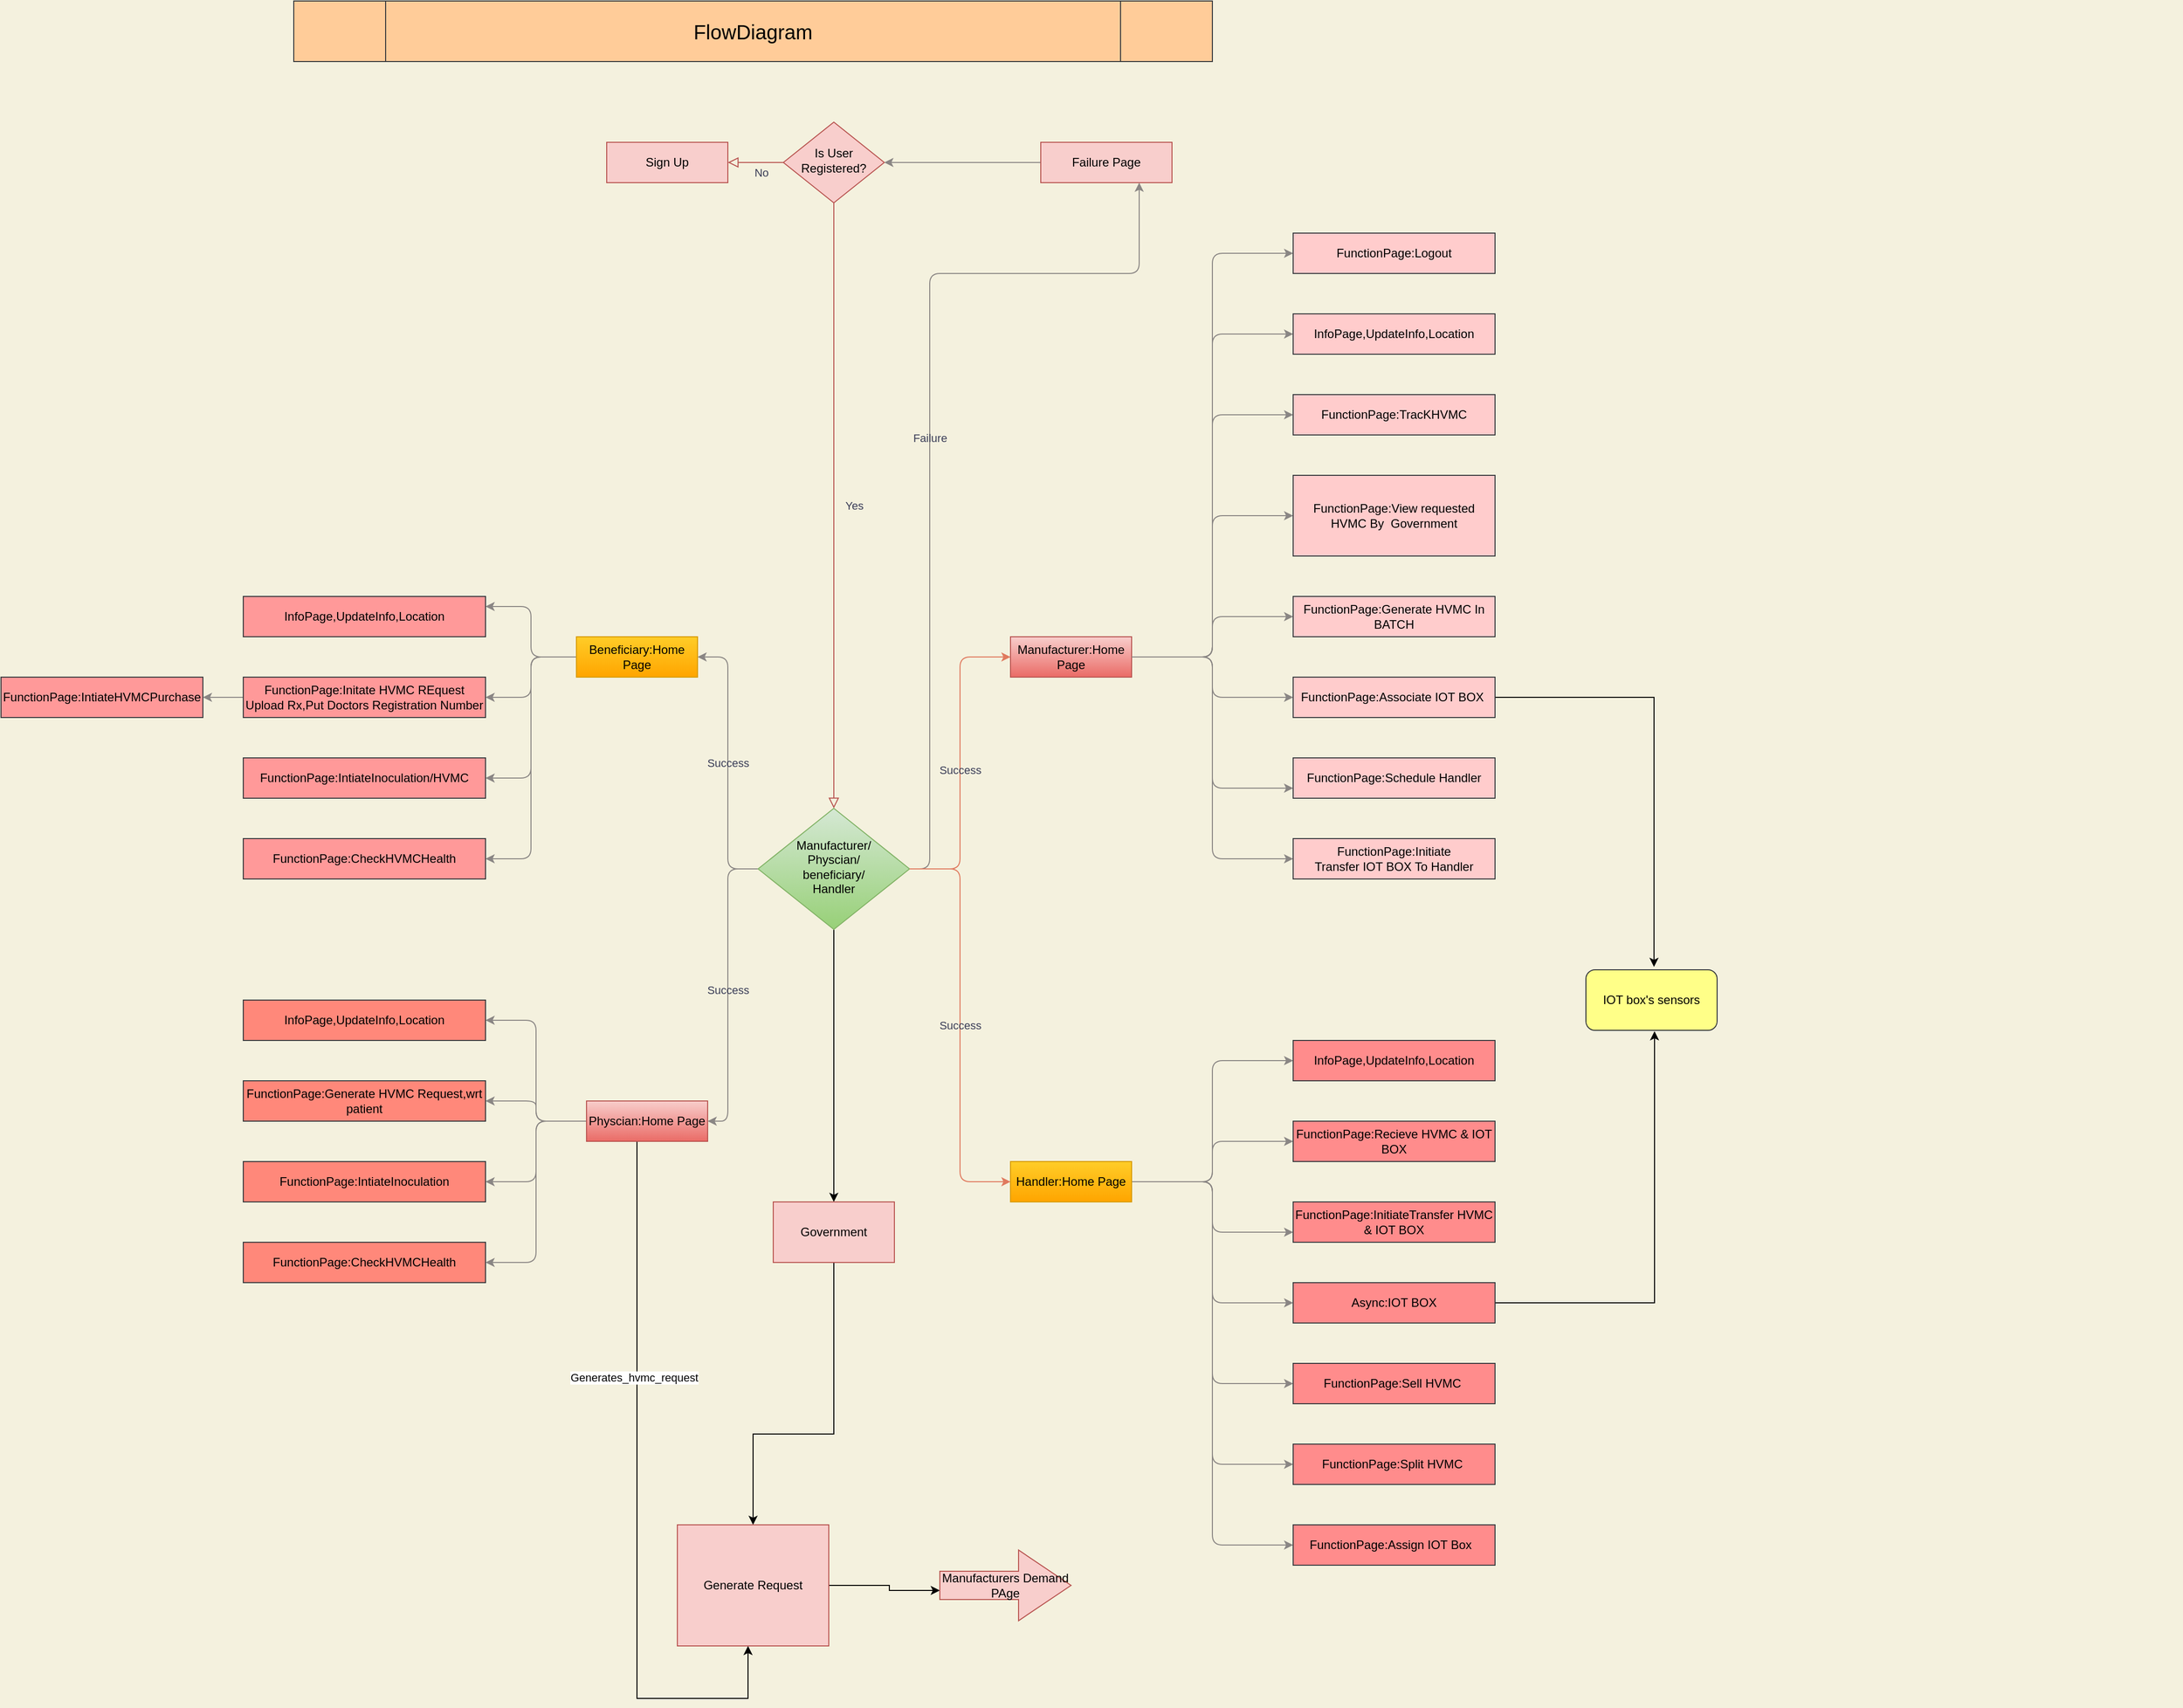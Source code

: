 <mxfile version="14.6.13" type="device"><diagram id="C5RBs43oDa-KdzZeNtuy" name="Page-1"><mxGraphModel dx="2730" dy="2063" grid="1" gridSize="10" guides="1" tooltips="1" connect="0" arrows="1" fold="1" page="0" pageScale="1" pageWidth="827" pageHeight="1169" background="#F4F1DE" math="0" shadow="0"><root><mxCell id="WIyWlLk6GJQsqaUBKTNV-0"/><mxCell id="WIyWlLk6GJQsqaUBKTNV-1" parent="WIyWlLk6GJQsqaUBKTNV-0"/><mxCell id="WIyWlLk6GJQsqaUBKTNV-3" value="Sign Up" style="whiteSpace=wrap;html=1;fontSize=12;glass=0;strokeWidth=1;shadow=0;fillColor=#f8cecc;strokeColor=#b85450;" parent="WIyWlLk6GJQsqaUBKTNV-1" vertex="1"><mxGeometry x="-120" y="-490" width="120" height="40" as="geometry"/></mxCell><mxCell id="qShaiX9H7SJKS5B7AedM-45" value="&lt;br&gt;Success&lt;br&gt;" style="edgeStyle=orthogonalEdgeStyle;curved=0;rounded=1;sketch=0;orthogonalLoop=1;jettySize=auto;html=1;entryX=0;entryY=0.5;entryDx=0;entryDy=0;shadow=0;fontColor=#393C56;strokeColor=#E07A5F;fillColor=#F2CC8F;textDirection=ltr;labelBackgroundColor=none;" parent="WIyWlLk6GJQsqaUBKTNV-1" source="WIyWlLk6GJQsqaUBKTNV-6" target="qShaiX9H7SJKS5B7AedM-28" edge="1"><mxGeometry relative="1" as="geometry"/></mxCell><mxCell id="qShaiX9H7SJKS5B7AedM-72" value="&lt;br&gt;Failure" style="edgeStyle=orthogonalEdgeStyle;curved=0;rounded=1;sketch=0;orthogonalLoop=1;jettySize=auto;html=1;entryX=0.75;entryY=1;entryDx=0;entryDy=0;shadow=0;labelBackgroundColor=none;fontColor=#393C56;strokeColor=#8A8684;fillColor=#F2CC8F;" parent="WIyWlLk6GJQsqaUBKTNV-1" source="WIyWlLk6GJQsqaUBKTNV-6" target="qShaiX9H7SJKS5B7AedM-15" edge="1"><mxGeometry relative="1" as="geometry"><Array as="points"><mxPoint x="200" y="230"/><mxPoint x="200" y="-360"/></Array></mxGeometry></mxCell><mxCell id="qShaiX9H7SJKS5B7AedM-82" value="Success" style="edgeStyle=orthogonalEdgeStyle;curved=0;rounded=1;sketch=0;orthogonalLoop=1;jettySize=auto;html=1;entryX=1;entryY=0.5;entryDx=0;entryDy=0;shadow=0;labelBackgroundColor=none;fontColor=#393C56;strokeColor=#8A8684;fillColor=#F2CC8F;" parent="WIyWlLk6GJQsqaUBKTNV-1" source="WIyWlLk6GJQsqaUBKTNV-6" target="qShaiX9H7SJKS5B7AedM-30" edge="1"><mxGeometry relative="1" as="geometry"/></mxCell><mxCell id="qShaiX9H7SJKS5B7AedM-97" value="Success" style="edgeStyle=orthogonalEdgeStyle;curved=0;rounded=1;sketch=0;orthogonalLoop=1;jettySize=auto;html=1;entryX=1;entryY=0.5;entryDx=0;entryDy=0;shadow=0;labelBackgroundColor=none;fontColor=#393C56;strokeColor=#8A8684;fillColor=#F2CC8F;" parent="WIyWlLk6GJQsqaUBKTNV-1" source="WIyWlLk6GJQsqaUBKTNV-6" target="qShaiX9H7SJKS5B7AedM-24" edge="1"><mxGeometry relative="1" as="geometry"><Array as="points"><mxPoint y="230"/><mxPoint y="480"/></Array></mxGeometry></mxCell><mxCell id="UZGNvgP3qXLMShKBamGW-0" style="edgeStyle=orthogonalEdgeStyle;rounded=0;orthogonalLoop=1;jettySize=auto;html=1;" parent="WIyWlLk6GJQsqaUBKTNV-1" source="WIyWlLk6GJQsqaUBKTNV-6" target="i3B6ShPSxsujn0YPpAcm-0" edge="1"><mxGeometry relative="1" as="geometry"/></mxCell><mxCell id="WIyWlLk6GJQsqaUBKTNV-6" value="Manufacturer/&lt;br&gt;Physcian/&lt;br&gt;beneficiary/&lt;br&gt;Handler" style="rhombus;whiteSpace=wrap;html=1;shadow=0;fontFamily=Helvetica;fontSize=12;align=center;strokeWidth=1;spacing=6;spacingTop=-4;fillColor=#d5e8d4;strokeColor=#82b366;gradientColor=#97d077;" parent="WIyWlLk6GJQsqaUBKTNV-1" vertex="1"><mxGeometry x="30" y="170" width="150" height="120" as="geometry"/></mxCell><mxCell id="qShaiX9H7SJKS5B7AedM-0" value="Is User Registered?" style="rhombus;whiteSpace=wrap;html=1;shadow=0;fontFamily=Helvetica;fontSize=12;align=center;strokeWidth=1;spacing=6;spacingTop=-4;fillColor=#f8cecc;strokeColor=#b85450;" parent="WIyWlLk6GJQsqaUBKTNV-1" vertex="1"><mxGeometry x="55" y="-510" width="100" height="80" as="geometry"/></mxCell><mxCell id="qShaiX9H7SJKS5B7AedM-7" value="No" style="edgeStyle=orthogonalEdgeStyle;html=1;jettySize=auto;orthogonalLoop=1;fontSize=11;endArrow=block;endFill=0;endSize=8;strokeWidth=1;shadow=0;labelBackgroundColor=none;exitX=0;exitY=0.5;exitDx=0;exitDy=0;strokeColor=#b85450;fontColor=#393C56;fillColor=#f8cecc;" parent="WIyWlLk6GJQsqaUBKTNV-1" source="qShaiX9H7SJKS5B7AedM-0" target="WIyWlLk6GJQsqaUBKTNV-3" edge="1"><mxGeometry x="-0.2" y="10" relative="1" as="geometry"><mxPoint as="offset"/><mxPoint x="280" y="220" as="sourcePoint"/><mxPoint x="70" y="30" as="targetPoint"/></mxGeometry></mxCell><mxCell id="qShaiX9H7SJKS5B7AedM-8" value="Yes" style="html=1;jettySize=auto;orthogonalLoop=1;fontSize=11;endArrow=block;endFill=0;endSize=8;strokeWidth=1;shadow=0;labelBackgroundColor=none;edgeStyle=orthogonalEdgeStyle;exitX=0.5;exitY=1;exitDx=0;exitDy=0;entryX=0.5;entryY=0;entryDx=0;entryDy=0;strokeColor=#b85450;fontColor=#393C56;fillColor=#f8cecc;" parent="WIyWlLk6GJQsqaUBKTNV-1" source="qShaiX9H7SJKS5B7AedM-0" target="WIyWlLk6GJQsqaUBKTNV-6" edge="1"><mxGeometry y="20" relative="1" as="geometry"><mxPoint as="offset"/><mxPoint x="230" y="260" as="sourcePoint"/><mxPoint x="230" y="300" as="targetPoint"/></mxGeometry></mxCell><mxCell id="qShaiX9H7SJKS5B7AedM-81" style="edgeStyle=orthogonalEdgeStyle;curved=0;rounded=1;sketch=0;orthogonalLoop=1;jettySize=auto;html=1;entryX=1;entryY=0.5;entryDx=0;entryDy=0;shadow=0;labelBackgroundColor=none;fontColor=#393C56;strokeColor=#8A8684;fillColor=#F2CC8F;" parent="WIyWlLk6GJQsqaUBKTNV-1" source="qShaiX9H7SJKS5B7AedM-15" target="qShaiX9H7SJKS5B7AedM-0" edge="1"><mxGeometry relative="1" as="geometry"/></mxCell><mxCell id="qShaiX9H7SJKS5B7AedM-15" value="Failure Page" style="whiteSpace=wrap;html=1;fontSize=12;glass=0;strokeWidth=1;shadow=0;fillColor=#f8cecc;strokeColor=#b85450;" parent="WIyWlLk6GJQsqaUBKTNV-1" vertex="1"><mxGeometry x="310" y="-490" width="130" height="40" as="geometry"/></mxCell><mxCell id="qShaiX9H7SJKS5B7AedM-102" style="edgeStyle=orthogonalEdgeStyle;curved=0;rounded=1;sketch=0;orthogonalLoop=1;jettySize=auto;html=1;entryX=1;entryY=0.5;entryDx=0;entryDy=0;shadow=0;labelBackgroundColor=none;fontColor=#393C56;strokeColor=#8A8684;fillColor=#F2CC8F;" parent="WIyWlLk6GJQsqaUBKTNV-1" source="qShaiX9H7SJKS5B7AedM-24" target="qShaiX9H7SJKS5B7AedM-99" edge="1"><mxGeometry relative="1" as="geometry"/></mxCell><mxCell id="qShaiX9H7SJKS5B7AedM-104" style="edgeStyle=orthogonalEdgeStyle;curved=0;rounded=1;sketch=0;orthogonalLoop=1;jettySize=auto;html=1;entryX=1;entryY=0.5;entryDx=0;entryDy=0;shadow=0;labelBackgroundColor=none;fontColor=#393C56;strokeColor=#8A8684;fillColor=#F2CC8F;" parent="WIyWlLk6GJQsqaUBKTNV-1" source="qShaiX9H7SJKS5B7AedM-24" target="qShaiX9H7SJKS5B7AedM-101" edge="1"><mxGeometry relative="1" as="geometry"/></mxCell><mxCell id="qShaiX9H7SJKS5B7AedM-105" style="edgeStyle=orthogonalEdgeStyle;curved=0;rounded=1;sketch=0;orthogonalLoop=1;jettySize=auto;html=1;entryX=1;entryY=0.5;entryDx=0;entryDy=0;shadow=0;labelBackgroundColor=none;fontColor=#393C56;strokeColor=#8A8684;fillColor=#F2CC8F;" parent="WIyWlLk6GJQsqaUBKTNV-1" source="qShaiX9H7SJKS5B7AedM-24" target="qShaiX9H7SJKS5B7AedM-100" edge="1"><mxGeometry relative="1" as="geometry"/></mxCell><mxCell id="qShaiX9H7SJKS5B7AedM-107" style="edgeStyle=orthogonalEdgeStyle;curved=0;rounded=1;sketch=0;orthogonalLoop=1;jettySize=auto;html=1;shadow=0;labelBackgroundColor=none;fontColor=#393C56;strokeColor=#8A8684;fillColor=#F2CC8F;" parent="WIyWlLk6GJQsqaUBKTNV-1" source="qShaiX9H7SJKS5B7AedM-24" edge="1"><mxGeometry relative="1" as="geometry"><mxPoint x="-240" y="540" as="targetPoint"/><Array as="points"><mxPoint x="-190" y="480"/><mxPoint x="-190" y="540"/></Array></mxGeometry></mxCell><mxCell id="jH6ZzXj6A2cgtM_T9cfB-0" style="edgeStyle=orthogonalEdgeStyle;rounded=0;orthogonalLoop=1;jettySize=auto;html=1;" edge="1" parent="WIyWlLk6GJQsqaUBKTNV-1" source="qShaiX9H7SJKS5B7AedM-24"><mxGeometry relative="1" as="geometry"><mxPoint x="20" y="1000" as="targetPoint"/><Array as="points"><mxPoint x="-90" y="1052"/></Array></mxGeometry></mxCell><mxCell id="jH6ZzXj6A2cgtM_T9cfB-1" value="Generates_hvmc_request" style="edgeLabel;html=1;align=center;verticalAlign=middle;resizable=0;points=[];" vertex="1" connectable="0" parent="jH6ZzXj6A2cgtM_T9cfB-0"><mxGeometry x="-0.349" y="-3" relative="1" as="geometry"><mxPoint y="1" as="offset"/></mxGeometry></mxCell><mxCell id="qShaiX9H7SJKS5B7AedM-24" value="Physcian:Home Page" style="whiteSpace=wrap;html=1;fontSize=12;glass=0;strokeWidth=1;shadow=0;gradientColor=#ea6b66;strokeColor=#b85450;fillColor=#f8cecc;" parent="WIyWlLk6GJQsqaUBKTNV-1" vertex="1"><mxGeometry x="-140" y="460" width="120" height="40" as="geometry"/></mxCell><mxCell id="qShaiX9H7SJKS5B7AedM-39" style="edgeStyle=orthogonalEdgeStyle;curved=0;rounded=1;sketch=0;orthogonalLoop=1;jettySize=auto;html=1;entryX=0;entryY=0.5;entryDx=0;entryDy=0;shadow=0;fontColor=#393C56;fillColor=#F2CC8F;strokeColor=#8A8684;" parent="WIyWlLk6GJQsqaUBKTNV-1" source="qShaiX9H7SJKS5B7AedM-28" target="qShaiX9H7SJKS5B7AedM-31" edge="1"><mxGeometry relative="1" as="geometry"/></mxCell><mxCell id="qShaiX9H7SJKS5B7AedM-41" style="edgeStyle=orthogonalEdgeStyle;curved=0;rounded=1;sketch=0;orthogonalLoop=1;jettySize=auto;html=1;entryX=0;entryY=0.5;entryDx=0;entryDy=0;shadow=0;fontColor=#393C56;fillColor=#F2CC8F;strokeColor=#8A8684;" parent="WIyWlLk6GJQsqaUBKTNV-1" source="qShaiX9H7SJKS5B7AedM-28" target="qShaiX9H7SJKS5B7AedM-34" edge="1"><mxGeometry relative="1" as="geometry"/></mxCell><mxCell id="qShaiX9H7SJKS5B7AedM-42" style="edgeStyle=orthogonalEdgeStyle;curved=0;rounded=1;sketch=0;orthogonalLoop=1;jettySize=auto;html=1;entryX=0;entryY=0.5;entryDx=0;entryDy=0;shadow=0;fontColor=#393C56;fillColor=#F2CC8F;strokeColor=#8A8684;" parent="WIyWlLk6GJQsqaUBKTNV-1" source="qShaiX9H7SJKS5B7AedM-28" target="qShaiX9H7SJKS5B7AedM-33" edge="1"><mxGeometry relative="1" as="geometry"/></mxCell><mxCell id="qShaiX9H7SJKS5B7AedM-43" style="edgeStyle=orthogonalEdgeStyle;curved=0;rounded=1;sketch=0;orthogonalLoop=1;jettySize=auto;html=1;entryX=0;entryY=0.75;entryDx=0;entryDy=0;shadow=0;fontColor=#393C56;fillColor=#F2CC8F;strokeColor=#8A8684;" parent="WIyWlLk6GJQsqaUBKTNV-1" source="qShaiX9H7SJKS5B7AedM-28" target="qShaiX9H7SJKS5B7AedM-38" edge="1"><mxGeometry relative="1" as="geometry"/></mxCell><mxCell id="qShaiX9H7SJKS5B7AedM-44" style="edgeStyle=orthogonalEdgeStyle;curved=0;rounded=1;sketch=0;orthogonalLoop=1;jettySize=auto;html=1;entryX=0;entryY=0.5;entryDx=0;entryDy=0;shadow=0;fontColor=#393C56;fillColor=#F2CC8F;strokeColor=#8A8684;" parent="WIyWlLk6GJQsqaUBKTNV-1" source="qShaiX9H7SJKS5B7AedM-28" target="qShaiX9H7SJKS5B7AedM-32" edge="1"><mxGeometry relative="1" as="geometry"/></mxCell><mxCell id="qShaiX9H7SJKS5B7AedM-58" style="edgeStyle=orthogonalEdgeStyle;curved=0;rounded=1;sketch=0;orthogonalLoop=1;jettySize=auto;html=1;entryX=0;entryY=0.5;entryDx=0;entryDy=0;shadow=0;labelBackgroundColor=none;fontColor=#393C56;strokeColor=#8A8684;fillColor=#F2CC8F;" parent="WIyWlLk6GJQsqaUBKTNV-1" source="qShaiX9H7SJKS5B7AedM-28" target="qShaiX9H7SJKS5B7AedM-47" edge="1"><mxGeometry relative="1" as="geometry"/></mxCell><mxCell id="qShaiX9H7SJKS5B7AedM-96" style="edgeStyle=orthogonalEdgeStyle;curved=0;rounded=1;sketch=0;orthogonalLoop=1;jettySize=auto;html=1;entryX=0;entryY=0.5;entryDx=0;entryDy=0;shadow=0;labelBackgroundColor=none;fontColor=#393C56;strokeColor=#8A8684;fillColor=#F2CC8F;" parent="WIyWlLk6GJQsqaUBKTNV-1" source="qShaiX9H7SJKS5B7AedM-28" target="qShaiX9H7SJKS5B7AedM-95" edge="1"><mxGeometry relative="1" as="geometry"/></mxCell><mxCell id="qShaiX9H7SJKS5B7AedM-28" value="Manufacturer:Home Page" style="whiteSpace=wrap;html=1;fontSize=12;glass=0;strokeWidth=1;shadow=0;fillColor=#f8cecc;strokeColor=#b85450;gradientColor=#ea6b66;" parent="WIyWlLk6GJQsqaUBKTNV-1" vertex="1"><mxGeometry x="280" width="120" height="40" as="geometry"/></mxCell><mxCell id="qShaiX9H7SJKS5B7AedM-61" style="edgeStyle=orthogonalEdgeStyle;curved=0;rounded=1;sketch=0;orthogonalLoop=1;jettySize=auto;html=1;entryX=0;entryY=0.5;entryDx=0;entryDy=0;shadow=0;labelBackgroundColor=none;fontColor=#393C56;strokeColor=#8A8684;fillColor=#F2CC8F;" parent="WIyWlLk6GJQsqaUBKTNV-1" source="qShaiX9H7SJKS5B7AedM-29" target="qShaiX9H7SJKS5B7AedM-49" edge="1"><mxGeometry relative="1" as="geometry"/></mxCell><mxCell id="qShaiX9H7SJKS5B7AedM-62" style="edgeStyle=orthogonalEdgeStyle;curved=0;rounded=1;sketch=0;orthogonalLoop=1;jettySize=auto;html=1;entryX=0;entryY=0.5;entryDx=0;entryDy=0;shadow=0;labelBackgroundColor=none;fontColor=#393C56;strokeColor=#8A8684;fillColor=#F2CC8F;" parent="WIyWlLk6GJQsqaUBKTNV-1" source="qShaiX9H7SJKS5B7AedM-29" target="qShaiX9H7SJKS5B7AedM-55" edge="1"><mxGeometry relative="1" as="geometry"/></mxCell><mxCell id="qShaiX9H7SJKS5B7AedM-63" style="edgeStyle=orthogonalEdgeStyle;curved=0;rounded=1;sketch=0;orthogonalLoop=1;jettySize=auto;html=1;entryX=0;entryY=0.75;entryDx=0;entryDy=0;shadow=0;labelBackgroundColor=none;fontColor=#393C56;strokeColor=#8A8684;fillColor=#F2CC8F;" parent="WIyWlLk6GJQsqaUBKTNV-1" source="qShaiX9H7SJKS5B7AedM-29" target="qShaiX9H7SJKS5B7AedM-56" edge="1"><mxGeometry relative="1" as="geometry"/></mxCell><mxCell id="qShaiX9H7SJKS5B7AedM-64" style="edgeStyle=orthogonalEdgeStyle;curved=0;rounded=1;sketch=0;orthogonalLoop=1;jettySize=auto;html=1;entryX=0;entryY=0.5;entryDx=0;entryDy=0;shadow=0;labelBackgroundColor=none;fontColor=#393C56;strokeColor=#8A8684;fillColor=#F2CC8F;" parent="WIyWlLk6GJQsqaUBKTNV-1" source="qShaiX9H7SJKS5B7AedM-29" target="qShaiX9H7SJKS5B7AedM-54" edge="1"><mxGeometry relative="1" as="geometry"/></mxCell><mxCell id="qShaiX9H7SJKS5B7AedM-67" style="edgeStyle=orthogonalEdgeStyle;curved=0;rounded=1;sketch=0;orthogonalLoop=1;jettySize=auto;html=1;entryX=0;entryY=0.5;entryDx=0;entryDy=0;shadow=0;labelBackgroundColor=none;fontColor=#393C56;strokeColor=#8A8684;fillColor=#F2CC8F;" parent="WIyWlLk6GJQsqaUBKTNV-1" source="qShaiX9H7SJKS5B7AedM-29" target="qShaiX9H7SJKS5B7AedM-66" edge="1"><mxGeometry relative="1" as="geometry"/></mxCell><mxCell id="qShaiX9H7SJKS5B7AedM-70" style="edgeStyle=orthogonalEdgeStyle;curved=0;rounded=1;sketch=0;orthogonalLoop=1;jettySize=auto;html=1;entryX=0;entryY=0.5;entryDx=0;entryDy=0;shadow=0;labelBackgroundColor=none;fontColor=#393C56;strokeColor=#8A8684;fillColor=#F2CC8F;" parent="WIyWlLk6GJQsqaUBKTNV-1" source="qShaiX9H7SJKS5B7AedM-29" target="qShaiX9H7SJKS5B7AedM-68" edge="1"><mxGeometry relative="1" as="geometry"/></mxCell><mxCell id="qShaiX9H7SJKS5B7AedM-71" style="edgeStyle=orthogonalEdgeStyle;curved=0;rounded=1;sketch=0;orthogonalLoop=1;jettySize=auto;html=1;entryX=0;entryY=0.5;entryDx=0;entryDy=0;shadow=0;labelBackgroundColor=none;fontColor=#393C56;strokeColor=#8A8684;fillColor=#F2CC8F;" parent="WIyWlLk6GJQsqaUBKTNV-1" source="qShaiX9H7SJKS5B7AedM-29" target="qShaiX9H7SJKS5B7AedM-69" edge="1"><mxGeometry relative="1" as="geometry"/></mxCell><mxCell id="qShaiX9H7SJKS5B7AedM-29" value="Handler:Home Page" style="whiteSpace=wrap;html=1;fontSize=12;glass=0;strokeWidth=1;shadow=0;fillColor=#ffcd28;strokeColor=#d79b00;gradientColor=#ffa500;" parent="WIyWlLk6GJQsqaUBKTNV-1" vertex="1"><mxGeometry x="280" y="520" width="120" height="40" as="geometry"/></mxCell><mxCell id="qShaiX9H7SJKS5B7AedM-87" style="edgeStyle=orthogonalEdgeStyle;curved=0;rounded=1;sketch=0;orthogonalLoop=1;jettySize=auto;html=1;entryX=1;entryY=0.25;entryDx=0;entryDy=0;shadow=0;labelBackgroundColor=none;fontColor=#393C56;strokeColor=#8A8684;fillColor=#F2CC8F;" parent="WIyWlLk6GJQsqaUBKTNV-1" source="qShaiX9H7SJKS5B7AedM-30" target="qShaiX9H7SJKS5B7AedM-36" edge="1"><mxGeometry relative="1" as="geometry"/></mxCell><mxCell id="qShaiX9H7SJKS5B7AedM-88" style="edgeStyle=orthogonalEdgeStyle;curved=0;rounded=1;sketch=0;orthogonalLoop=1;jettySize=auto;html=1;entryX=1;entryY=0.5;entryDx=0;entryDy=0;shadow=0;labelBackgroundColor=none;fontColor=#393C56;strokeColor=#8A8684;fillColor=#F2CC8F;" parent="WIyWlLk6GJQsqaUBKTNV-1" source="qShaiX9H7SJKS5B7AedM-30" target="qShaiX9H7SJKS5B7AedM-84" edge="1"><mxGeometry relative="1" as="geometry"/></mxCell><mxCell id="qShaiX9H7SJKS5B7AedM-92" style="edgeStyle=orthogonalEdgeStyle;curved=0;rounded=1;sketch=0;orthogonalLoop=1;jettySize=auto;html=1;entryX=1;entryY=0.5;entryDx=0;entryDy=0;shadow=0;labelBackgroundColor=none;fontColor=#393C56;strokeColor=#8A8684;fillColor=#F2CC8F;" parent="WIyWlLk6GJQsqaUBKTNV-1" source="qShaiX9H7SJKS5B7AedM-30" target="qShaiX9H7SJKS5B7AedM-91" edge="1"><mxGeometry relative="1" as="geometry"/></mxCell><mxCell id="qShaiX9H7SJKS5B7AedM-94" style="edgeStyle=orthogonalEdgeStyle;curved=0;rounded=1;sketch=0;orthogonalLoop=1;jettySize=auto;html=1;entryX=1;entryY=0.5;entryDx=0;entryDy=0;shadow=0;labelBackgroundColor=none;fontColor=#393C56;strokeColor=#8A8684;fillColor=#F2CC8F;" parent="WIyWlLk6GJQsqaUBKTNV-1" source="qShaiX9H7SJKS5B7AedM-30" target="qShaiX9H7SJKS5B7AedM-93" edge="1"><mxGeometry relative="1" as="geometry"/></mxCell><mxCell id="qShaiX9H7SJKS5B7AedM-30" value="Beneficiary:Home Page" style="whiteSpace=wrap;html=1;fontSize=12;glass=0;strokeWidth=1;shadow=0;fillColor=#ffcd28;strokeColor=#d79b00;gradientColor=#ffa500;" parent="WIyWlLk6GJQsqaUBKTNV-1" vertex="1"><mxGeometry x="-150" width="120" height="40" as="geometry"/></mxCell><mxCell id="qShaiX9H7SJKS5B7AedM-31" value="InfoPage,UpdateInfo,Location" style="whiteSpace=wrap;html=1;fontSize=12;glass=0;strokeWidth=1;shadow=0;fillColor=#ffcccc;strokeColor=#36393d;" parent="WIyWlLk6GJQsqaUBKTNV-1" vertex="1"><mxGeometry x="560" y="-320" width="200" height="40" as="geometry"/></mxCell><mxCell id="qShaiX9H7SJKS5B7AedM-32" value="FunctionPage:Initiate&lt;br&gt;Transfer IOT BOX To Handler" style="whiteSpace=wrap;html=1;fontSize=12;glass=0;strokeWidth=1;shadow=0;fillColor=#ffcccc;strokeColor=#36393d;" parent="WIyWlLk6GJQsqaUBKTNV-1" vertex="1"><mxGeometry x="560" y="200" width="200" height="40" as="geometry"/></mxCell><mxCell id="jH6ZzXj6A2cgtM_T9cfB-4" style="edgeStyle=orthogonalEdgeStyle;rounded=0;orthogonalLoop=1;jettySize=auto;html=1;entryX=0.519;entryY=-0.048;entryDx=0;entryDy=0;entryPerimeter=0;" edge="1" parent="WIyWlLk6GJQsqaUBKTNV-1" source="qShaiX9H7SJKS5B7AedM-33" target="jH6ZzXj6A2cgtM_T9cfB-6"><mxGeometry relative="1" as="geometry"><mxPoint x="1160" y="290" as="targetPoint"/></mxGeometry></mxCell><mxCell id="qShaiX9H7SJKS5B7AedM-33" value="FunctionPage:Associate IOT BOX&amp;nbsp;" style="whiteSpace=wrap;html=1;fontSize=12;glass=0;strokeWidth=1;shadow=0;fillColor=#ffcccc;strokeColor=#36393d;" parent="WIyWlLk6GJQsqaUBKTNV-1" vertex="1"><mxGeometry x="560" y="40" width="200" height="40" as="geometry"/></mxCell><mxCell id="qShaiX9H7SJKS5B7AedM-34" value="FunctionPage:Generate HVMC In BATCH" style="whiteSpace=wrap;html=1;fontSize=12;glass=0;strokeWidth=1;shadow=0;fillColor=#ffcccc;strokeColor=#36393d;" parent="WIyWlLk6GJQsqaUBKTNV-1" vertex="1"><mxGeometry x="560" y="-40" width="200" height="40" as="geometry"/></mxCell><mxCell id="qShaiX9H7SJKS5B7AedM-40" style="edgeStyle=orthogonalEdgeStyle;curved=0;rounded=1;sketch=0;orthogonalLoop=1;jettySize=auto;html=1;shadow=0;fontColor=#393C56;fillColor=#F2CC8F;exitX=1;exitY=0.5;exitDx=0;exitDy=0;entryX=0;entryY=0.5;entryDx=0;entryDy=0;strokeColor=#8A8684;" parent="WIyWlLk6GJQsqaUBKTNV-1" source="qShaiX9H7SJKS5B7AedM-28" target="qShaiX9H7SJKS5B7AedM-35" edge="1"><mxGeometry relative="1" as="geometry"><mxPoint x="410" y="20" as="targetPoint"/><Array as="points"><mxPoint x="480" y="20"/><mxPoint x="480" y="-120"/></Array></mxGeometry></mxCell><mxCell id="qShaiX9H7SJKS5B7AedM-35" value="FunctionPage:View requested HVMC By&amp;nbsp; Government" style="whiteSpace=wrap;html=1;fontSize=12;glass=0;strokeWidth=1;shadow=0;fillColor=#ffcccc;strokeColor=#36393d;" parent="WIyWlLk6GJQsqaUBKTNV-1" vertex="1"><mxGeometry x="560" y="-160" width="200" height="80" as="geometry"/></mxCell><mxCell id="qShaiX9H7SJKS5B7AedM-36" value="&lt;span&gt;InfoPage,UpdateInfo,Location&lt;/span&gt;" style="whiteSpace=wrap;html=1;fontSize=12;glass=0;strokeWidth=1;shadow=0;strokeColor=#36393d;fillColor=#FF9999;" parent="WIyWlLk6GJQsqaUBKTNV-1" vertex="1"><mxGeometry x="-480" y="-40" width="240" height="40" as="geometry"/></mxCell><mxCell id="qShaiX9H7SJKS5B7AedM-38" value="FunctionPage:Schedule Handler" style="whiteSpace=wrap;html=1;fontSize=12;glass=0;strokeWidth=1;shadow=0;fillColor=#ffcccc;strokeColor=#36393d;" parent="WIyWlLk6GJQsqaUBKTNV-1" vertex="1"><mxGeometry x="560" y="120" width="200" height="40" as="geometry"/></mxCell><mxCell id="qShaiX9H7SJKS5B7AedM-47" value="FunctionPage:Logout" style="whiteSpace=wrap;html=1;fontSize=12;glass=0;strokeWidth=1;shadow=0;fillColor=#ffcccc;strokeColor=#36393d;" parent="WIyWlLk6GJQsqaUBKTNV-1" vertex="1"><mxGeometry x="560" y="-400" width="200" height="40" as="geometry"/></mxCell><mxCell id="qShaiX9H7SJKS5B7AedM-49" value="InfoPage,UpdateInfo,Location" style="whiteSpace=wrap;html=1;fontSize=12;glass=0;strokeWidth=1;shadow=0;strokeColor=#36393d;fillColor=#FF8C8C;" parent="WIyWlLk6GJQsqaUBKTNV-1" vertex="1"><mxGeometry x="560" y="400" width="200" height="40" as="geometry"/></mxCell><mxCell id="jH6ZzXj6A2cgtM_T9cfB-5" style="edgeStyle=orthogonalEdgeStyle;rounded=0;orthogonalLoop=1;jettySize=auto;html=1;entryX=0.523;entryY=1.015;entryDx=0;entryDy=0;entryPerimeter=0;" edge="1" parent="WIyWlLk6GJQsqaUBKTNV-1" source="qShaiX9H7SJKS5B7AedM-54" target="jH6ZzXj6A2cgtM_T9cfB-6"><mxGeometry relative="1" as="geometry"><mxPoint x="1160" y="370" as="targetPoint"/></mxGeometry></mxCell><mxCell id="qShaiX9H7SJKS5B7AedM-54" value="Async:IOT BOX" style="whiteSpace=wrap;html=1;fontSize=12;glass=0;strokeWidth=1;shadow=0;strokeColor=#36393d;fillColor=#FF8C8C;" parent="WIyWlLk6GJQsqaUBKTNV-1" vertex="1"><mxGeometry x="560" y="640" width="200" height="40" as="geometry"/></mxCell><mxCell id="qShaiX9H7SJKS5B7AedM-55" value="FunctionPage:Recieve HVMC &amp;amp; IOT BOX" style="whiteSpace=wrap;html=1;fontSize=12;glass=0;strokeWidth=1;shadow=0;strokeColor=#36393d;fillColor=#FF8C8C;" parent="WIyWlLk6GJQsqaUBKTNV-1" vertex="1"><mxGeometry x="560" y="480" width="200" height="40" as="geometry"/></mxCell><mxCell id="qShaiX9H7SJKS5B7AedM-56" value="FunctionPage:InitiateTransfer HVMC &amp;amp; IOT BOX" style="whiteSpace=wrap;html=1;fontSize=12;glass=0;strokeWidth=1;shadow=0;strokeColor=#36393d;fillColor=#FF8C8C;" parent="WIyWlLk6GJQsqaUBKTNV-1" vertex="1"><mxGeometry x="560" y="560" width="200" height="40" as="geometry"/></mxCell><mxCell id="qShaiX9H7SJKS5B7AedM-57" style="edgeStyle=orthogonalEdgeStyle;curved=0;rounded=1;sketch=0;orthogonalLoop=1;jettySize=auto;html=1;exitX=0.5;exitY=1;exitDx=0;exitDy=0;shadow=0;labelBackgroundColor=none;fontColor=#393C56;strokeColor=#8A8684;fillColor=#F2CC8F;" parent="WIyWlLk6GJQsqaUBKTNV-1" source="qShaiX9H7SJKS5B7AedM-56" target="qShaiX9H7SJKS5B7AedM-56" edge="1"><mxGeometry relative="1" as="geometry"/></mxCell><mxCell id="qShaiX9H7SJKS5B7AedM-65" value="Success" style="edgeStyle=orthogonalEdgeStyle;curved=0;rounded=1;sketch=0;orthogonalLoop=1;jettySize=auto;html=1;shadow=0;fontColor=#393C56;strokeColor=#E07A5F;fillColor=#F2CC8F;textDirection=ltr;labelBackgroundColor=none;entryX=0;entryY=0.5;entryDx=0;entryDy=0;exitX=1;exitY=0.5;exitDx=0;exitDy=0;" parent="WIyWlLk6GJQsqaUBKTNV-1" source="WIyWlLk6GJQsqaUBKTNV-6" target="qShaiX9H7SJKS5B7AedM-29" edge="1"><mxGeometry relative="1" as="geometry"><mxPoint x="189.973" y="239.978" as="sourcePoint"/><mxPoint x="340" y="380" as="targetPoint"/></mxGeometry></mxCell><mxCell id="qShaiX9H7SJKS5B7AedM-66" value="FunctionPage:Sell HVMC&amp;nbsp;" style="whiteSpace=wrap;html=1;fontSize=12;glass=0;strokeWidth=1;shadow=0;strokeColor=#36393d;fillColor=#FF8C8C;" parent="WIyWlLk6GJQsqaUBKTNV-1" vertex="1"><mxGeometry x="560" y="720" width="200" height="40" as="geometry"/></mxCell><mxCell id="qShaiX9H7SJKS5B7AedM-68" value="FunctionPage:Split HVMC&amp;nbsp;" style="whiteSpace=wrap;html=1;fontSize=12;glass=0;strokeWidth=1;shadow=0;strokeColor=#36393d;fillColor=#FF8C8C;" parent="WIyWlLk6GJQsqaUBKTNV-1" vertex="1"><mxGeometry x="560" y="800" width="200" height="40" as="geometry"/></mxCell><mxCell id="qShaiX9H7SJKS5B7AedM-69" value="FunctionPage:Assign IOT Box&amp;nbsp;&amp;nbsp;" style="whiteSpace=wrap;html=1;fontSize=12;glass=0;strokeWidth=1;shadow=0;strokeColor=#36393d;fillColor=#FF8C8C;" parent="WIyWlLk6GJQsqaUBKTNV-1" vertex="1"><mxGeometry x="560" y="880" width="200" height="40" as="geometry"/></mxCell><mxCell id="qShaiX9H7SJKS5B7AedM-83" value="FunctionPage:IntiateHVMCPurchase" style="whiteSpace=wrap;html=1;fontSize=12;glass=0;strokeWidth=1;shadow=0;strokeColor=#36393d;fillColor=#FF9999;" parent="WIyWlLk6GJQsqaUBKTNV-1" vertex="1"><mxGeometry x="-720" y="40" width="200" height="40" as="geometry"/></mxCell><mxCell id="qShaiX9H7SJKS5B7AedM-86" style="edgeStyle=orthogonalEdgeStyle;curved=0;rounded=1;sketch=0;orthogonalLoop=1;jettySize=auto;html=1;entryX=1;entryY=0.5;entryDx=0;entryDy=0;shadow=0;labelBackgroundColor=none;fontColor=#393C56;strokeColor=#8A8684;fillColor=#F2CC8F;" parent="WIyWlLk6GJQsqaUBKTNV-1" source="qShaiX9H7SJKS5B7AedM-84" target="qShaiX9H7SJKS5B7AedM-83" edge="1"><mxGeometry relative="1" as="geometry"/></mxCell><mxCell id="qShaiX9H7SJKS5B7AedM-84" value="FunctionPage:Initate HVMC REquest Upload Rx,Put Doctors Registration Number" style="whiteSpace=wrap;html=1;fontSize=12;glass=0;strokeWidth=1;shadow=0;strokeColor=#36393d;fillColor=#FF9999;" parent="WIyWlLk6GJQsqaUBKTNV-1" vertex="1"><mxGeometry x="-480" y="40" width="240" height="40" as="geometry"/></mxCell><mxCell id="qShaiX9H7SJKS5B7AedM-91" value="FunctionPage:IntiateInoculation/HVMC" style="whiteSpace=wrap;html=1;fontSize=12;glass=0;strokeWidth=1;shadow=0;strokeColor=#36393d;fillColor=#FF9999;" parent="WIyWlLk6GJQsqaUBKTNV-1" vertex="1"><mxGeometry x="-480" y="120" width="240" height="40" as="geometry"/></mxCell><mxCell id="qShaiX9H7SJKS5B7AedM-93" value="FunctionPage:CheckHVMCHealth" style="whiteSpace=wrap;html=1;fontSize=12;glass=0;strokeWidth=1;shadow=0;strokeColor=#36393d;fillColor=#FF9999;" parent="WIyWlLk6GJQsqaUBKTNV-1" vertex="1"><mxGeometry x="-480" y="200" width="240" height="40" as="geometry"/></mxCell><mxCell id="qShaiX9H7SJKS5B7AedM-95" value="FunctionPage:TracKHVMC" style="whiteSpace=wrap;html=1;fontSize=12;glass=0;strokeWidth=1;shadow=0;fillColor=#ffcccc;strokeColor=#36393d;" parent="WIyWlLk6GJQsqaUBKTNV-1" vertex="1"><mxGeometry x="560" y="-240" width="200" height="40" as="geometry"/></mxCell><mxCell id="qShaiX9H7SJKS5B7AedM-99" value="&lt;span&gt;InfoPage,UpdateInfo,Location&lt;/span&gt;" style="whiteSpace=wrap;html=1;fontSize=12;glass=0;strokeWidth=1;shadow=0;strokeColor=#36393d;fillColor=#FF887A;" parent="WIyWlLk6GJQsqaUBKTNV-1" vertex="1"><mxGeometry x="-480" y="360" width="240" height="40" as="geometry"/></mxCell><mxCell id="qShaiX9H7SJKS5B7AedM-100" value="FunctionPage:CheckHVMCHealth" style="whiteSpace=wrap;html=1;fontSize=12;glass=0;strokeWidth=1;shadow=0;strokeColor=#36393d;fillColor=#FF887A;" parent="WIyWlLk6GJQsqaUBKTNV-1" vertex="1"><mxGeometry x="-480" y="600" width="240" height="40" as="geometry"/></mxCell><mxCell id="qShaiX9H7SJKS5B7AedM-101" value="&lt;span&gt;FunctionPage:Generate HVMC Request,wrt patient&lt;/span&gt;" style="whiteSpace=wrap;html=1;fontSize=12;glass=0;strokeWidth=1;shadow=0;strokeColor=#36393d;fillColor=#FF887A;" parent="WIyWlLk6GJQsqaUBKTNV-1" vertex="1"><mxGeometry x="-480" y="440" width="240" height="40" as="geometry"/></mxCell><mxCell id="qShaiX9H7SJKS5B7AedM-106" value="FunctionPage:IntiateInoculation" style="whiteSpace=wrap;html=1;fontSize=12;glass=0;strokeWidth=1;shadow=0;strokeColor=#36393d;fillColor=#FF887A;" parent="WIyWlLk6GJQsqaUBKTNV-1" vertex="1"><mxGeometry x="-480" y="520" width="240" height="40" as="geometry"/></mxCell><mxCell id="UZGNvgP3qXLMShKBamGW-2" style="edgeStyle=orthogonalEdgeStyle;rounded=0;orthogonalLoop=1;jettySize=auto;html=1;entryX=0.5;entryY=0;entryDx=0;entryDy=0;" parent="WIyWlLk6GJQsqaUBKTNV-1" source="i3B6ShPSxsujn0YPpAcm-0" target="UZGNvgP3qXLMShKBamGW-1" edge="1"><mxGeometry relative="1" as="geometry"><Array as="points"><mxPoint x="105" y="790"/><mxPoint x="25" y="790"/></Array></mxGeometry></mxCell><mxCell id="i3B6ShPSxsujn0YPpAcm-0" value="Government" style="rounded=0;whiteSpace=wrap;html=1;fillColor=#f8cecc;strokeColor=#b85450;" parent="WIyWlLk6GJQsqaUBKTNV-1" vertex="1"><mxGeometry x="45" y="560" width="120" height="60" as="geometry"/></mxCell><mxCell id="jH6ZzXj6A2cgtM_T9cfB-3" value="" style="edgeStyle=orthogonalEdgeStyle;rounded=0;orthogonalLoop=1;jettySize=auto;html=1;" edge="1" parent="WIyWlLk6GJQsqaUBKTNV-1" source="UZGNvgP3qXLMShKBamGW-1" target="jH6ZzXj6A2cgtM_T9cfB-2"><mxGeometry relative="1" as="geometry"><Array as="points"><mxPoint x="160" y="940"/><mxPoint x="160" y="945"/></Array></mxGeometry></mxCell><mxCell id="UZGNvgP3qXLMShKBamGW-1" value="Generate Request" style="rounded=0;whiteSpace=wrap;html=1;fillColor=#f8cecc;strokeColor=#b85450;" parent="WIyWlLk6GJQsqaUBKTNV-1" vertex="1"><mxGeometry x="-50" y="880" width="150" height="120" as="geometry"/></mxCell><mxCell id="GSFLngcu-_4wtepoOvjK-21" value="" style="shape=partialRectangle;html=1;whiteSpace=wrap;collapsible=0;dropTarget=0;pointerEvents=0;fillColor=none;top=0;left=0;bottom=0;right=0;points=[[0,0.5],[1,0.5]];portConstraint=eastwest;" parent="WIyWlLk6GJQsqaUBKTNV-1" vertex="1"><mxGeometry x="980" y="120" width="460" height="156" as="geometry"/></mxCell><mxCell id="GSFLngcu-_4wtepoOvjK-22" value="" style="shape=partialRectangle;html=1;whiteSpace=wrap;connectable=0;fillColor=none;top=0;left=0;bottom=0;right=0;overflow=hidden;" parent="GSFLngcu-_4wtepoOvjK-21" vertex="1"><mxGeometry width="153" height="156" as="geometry"/></mxCell><mxCell id="GSFLngcu-_4wtepoOvjK-23" value="" style="shape=partialRectangle;html=1;whiteSpace=wrap;connectable=0;fillColor=none;top=0;left=0;bottom=0;right=0;overflow=hidden;" parent="GSFLngcu-_4wtepoOvjK-21" vertex="1"><mxGeometry x="153" width="154" height="156" as="geometry"/></mxCell><mxCell id="jH6ZzXj6A2cgtM_T9cfB-2" value="Manufacturers Demand PAge" style="shape=singleArrow;whiteSpace=wrap;html=1;arrowWidth=0.4;arrowSize=0.4;rounded=0;strokeColor=#b85450;fillColor=#f8cecc;" vertex="1" parent="WIyWlLk6GJQsqaUBKTNV-1"><mxGeometry x="210" y="905" width="130" height="70" as="geometry"/></mxCell><mxCell id="jH6ZzXj6A2cgtM_T9cfB-6" value="IOT box's sensors" style="rounded=1;whiteSpace=wrap;html=1;fillColor=#ffff88;strokeColor=#36393d;" vertex="1" parent="WIyWlLk6GJQsqaUBKTNV-1"><mxGeometry x="850" y="330" width="130" height="60" as="geometry"/></mxCell><mxCell id="jH6ZzXj6A2cgtM_T9cfB-7" value="&lt;font style=&quot;font-size: 20px&quot;&gt;FlowDiagram&lt;/font&gt;" style="shape=process;whiteSpace=wrap;html=1;backgroundOutline=1;fillColor=#ffcc99;strokeColor=#36393d;" vertex="1" parent="WIyWlLk6GJQsqaUBKTNV-1"><mxGeometry x="-430" y="-630" width="910" height="60" as="geometry"/></mxCell></root></mxGraphModel></diagram></mxfile>